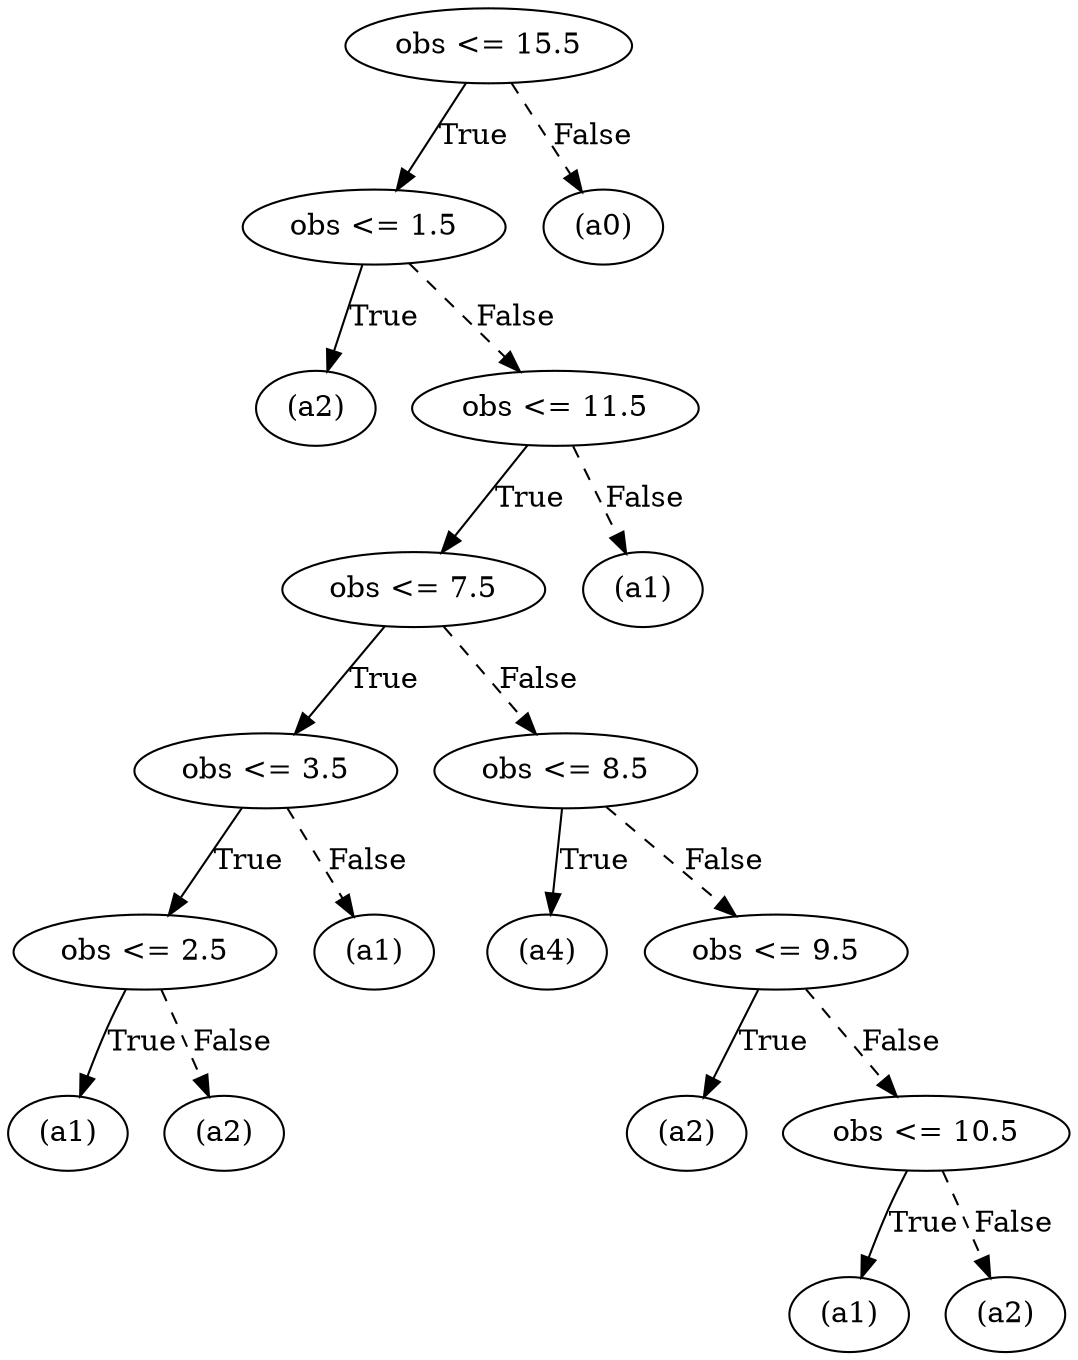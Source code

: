 digraph {
0 [label="obs <= 15.5"];
1 [label="obs <= 1.5"];
2 [label="(a2)"];
1 -> 2 [label="True"];
3 [label="obs <= 11.5"];
4 [label="obs <= 7.5"];
5 [label="obs <= 3.5"];
6 [label="obs <= 2.5"];
7 [label="(a1)"];
6 -> 7 [label="True"];
8 [label="(a2)"];
6 -> 8 [style="dashed", label="False"];
5 -> 6 [label="True"];
9 [label="(a1)"];
5 -> 9 [style="dashed", label="False"];
4 -> 5 [label="True"];
10 [label="obs <= 8.5"];
11 [label="(a4)"];
10 -> 11 [label="True"];
12 [label="obs <= 9.5"];
13 [label="(a2)"];
12 -> 13 [label="True"];
14 [label="obs <= 10.5"];
15 [label="(a1)"];
14 -> 15 [label="True"];
16 [label="(a2)"];
14 -> 16 [style="dashed", label="False"];
12 -> 14 [style="dashed", label="False"];
10 -> 12 [style="dashed", label="False"];
4 -> 10 [style="dashed", label="False"];
3 -> 4 [label="True"];
17 [label="(a1)"];
3 -> 17 [style="dashed", label="False"];
1 -> 3 [style="dashed", label="False"];
0 -> 1 [label="True"];
18 [label="(a0)"];
0 -> 18 [style="dashed", label="False"];

}